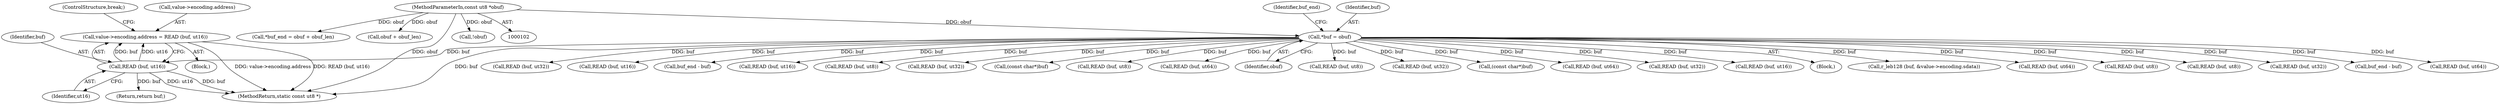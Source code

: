 digraph "0_radare2_2ca9ab45891b6ae8e32b6c28c81eebca059cbe5d_0@pointer" {
"1000205" [label="(Call,value->encoding.address = READ (buf, ut16))"];
"1000211" [label="(Call,READ (buf, ut16))"];
"1000112" [label="(Call,*buf = obuf)"];
"1000103" [label="(MethodParameterIn,const ut8 *obuf)"];
"1000112" [label="(Call,*buf = obuf)"];
"1000328" [label="(Call,READ (buf, ut32))"];
"1000445" [label="(Call,(const char*)buf)"];
"1000749" [label="(Call,READ (buf, ut8))"];
"1000782" [label="(Call,READ (buf, ut64))"];
"1000113" [label="(Identifier,buf)"];
"1000116" [label="(Call,*buf_end = obuf + obuf_len)"];
"1000114" [label="(Identifier,obuf)"];
"1000200" [label="(Call,READ (buf, ut8))"];
"1000222" [label="(Call,READ (buf, ut32))"];
"1000214" [label="(ControlStructure,break;)"];
"1000437" [label="(Call,(const char*)buf)"];
"1000118" [label="(Call,obuf + obuf_len)"];
"1000233" [label="(Call,READ (buf, ut64))"];
"1000192" [label="(Block,)"];
"1000206" [label="(Call,value->encoding.address)"];
"1000632" [label="(Call,READ (buf, ut32))"];
"1000213" [label="(Identifier,ut16)"];
"1000398" [label="(Call,READ (buf, ut16))"];
"1000205" [label="(Call,value->encoding.address = READ (buf, ut16))"];
"1000133" [label="(Call,!obuf)"];
"1000103" [label="(MethodParameterIn,const ut8 *obuf)"];
"1000110" [label="(Block,)"];
"1000614" [label="(Call,r_leb128 (buf, &value->encoding.sdata))"];
"1000738" [label="(Call,READ (buf, ut64))"];
"1000814" [label="(MethodReturn,static const ut8 *)"];
"1000607" [label="(Call,READ (buf, ut8))"];
"1000212" [label="(Identifier,buf)"];
"1000538" [label="(Call,READ (buf, ut8))"];
"1000771" [label="(Call,READ (buf, ut32))"];
"1000455" [label="(Call,buf_end - buf)"];
"1000420" [label="(Call,READ (buf, ut64))"];
"1000812" [label="(Return,return buf;)"];
"1000409" [label="(Call,READ (buf, ut32))"];
"1000760" [label="(Call,READ (buf, ut16))"];
"1000117" [label="(Identifier,buf_end)"];
"1000702" [label="(Call,buf_end - buf)"];
"1000257" [label="(Call,READ (buf, ut16))"];
"1000793" [label="(Call,READ (buf, ut8))"];
"1000211" [label="(Call,READ (buf, ut16))"];
"1000205" -> "1000192"  [label="AST: "];
"1000205" -> "1000211"  [label="CFG: "];
"1000206" -> "1000205"  [label="AST: "];
"1000211" -> "1000205"  [label="AST: "];
"1000214" -> "1000205"  [label="CFG: "];
"1000205" -> "1000814"  [label="DDG: value->encoding.address"];
"1000205" -> "1000814"  [label="DDG: READ (buf, ut16)"];
"1000211" -> "1000205"  [label="DDG: buf"];
"1000211" -> "1000205"  [label="DDG: ut16"];
"1000211" -> "1000213"  [label="CFG: "];
"1000212" -> "1000211"  [label="AST: "];
"1000213" -> "1000211"  [label="AST: "];
"1000211" -> "1000814"  [label="DDG: buf"];
"1000211" -> "1000814"  [label="DDG: ut16"];
"1000112" -> "1000211"  [label="DDG: buf"];
"1000211" -> "1000812"  [label="DDG: buf"];
"1000112" -> "1000110"  [label="AST: "];
"1000112" -> "1000114"  [label="CFG: "];
"1000113" -> "1000112"  [label="AST: "];
"1000114" -> "1000112"  [label="AST: "];
"1000117" -> "1000112"  [label="CFG: "];
"1000112" -> "1000814"  [label="DDG: buf"];
"1000103" -> "1000112"  [label="DDG: obuf"];
"1000112" -> "1000200"  [label="DDG: buf"];
"1000112" -> "1000222"  [label="DDG: buf"];
"1000112" -> "1000233"  [label="DDG: buf"];
"1000112" -> "1000257"  [label="DDG: buf"];
"1000112" -> "1000328"  [label="DDG: buf"];
"1000112" -> "1000398"  [label="DDG: buf"];
"1000112" -> "1000409"  [label="DDG: buf"];
"1000112" -> "1000420"  [label="DDG: buf"];
"1000112" -> "1000437"  [label="DDG: buf"];
"1000112" -> "1000445"  [label="DDG: buf"];
"1000112" -> "1000455"  [label="DDG: buf"];
"1000112" -> "1000538"  [label="DDG: buf"];
"1000112" -> "1000607"  [label="DDG: buf"];
"1000112" -> "1000614"  [label="DDG: buf"];
"1000112" -> "1000632"  [label="DDG: buf"];
"1000112" -> "1000702"  [label="DDG: buf"];
"1000112" -> "1000738"  [label="DDG: buf"];
"1000112" -> "1000749"  [label="DDG: buf"];
"1000112" -> "1000760"  [label="DDG: buf"];
"1000112" -> "1000771"  [label="DDG: buf"];
"1000112" -> "1000782"  [label="DDG: buf"];
"1000112" -> "1000793"  [label="DDG: buf"];
"1000103" -> "1000102"  [label="AST: "];
"1000103" -> "1000814"  [label="DDG: obuf"];
"1000103" -> "1000116"  [label="DDG: obuf"];
"1000103" -> "1000118"  [label="DDG: obuf"];
"1000103" -> "1000133"  [label="DDG: obuf"];
}
